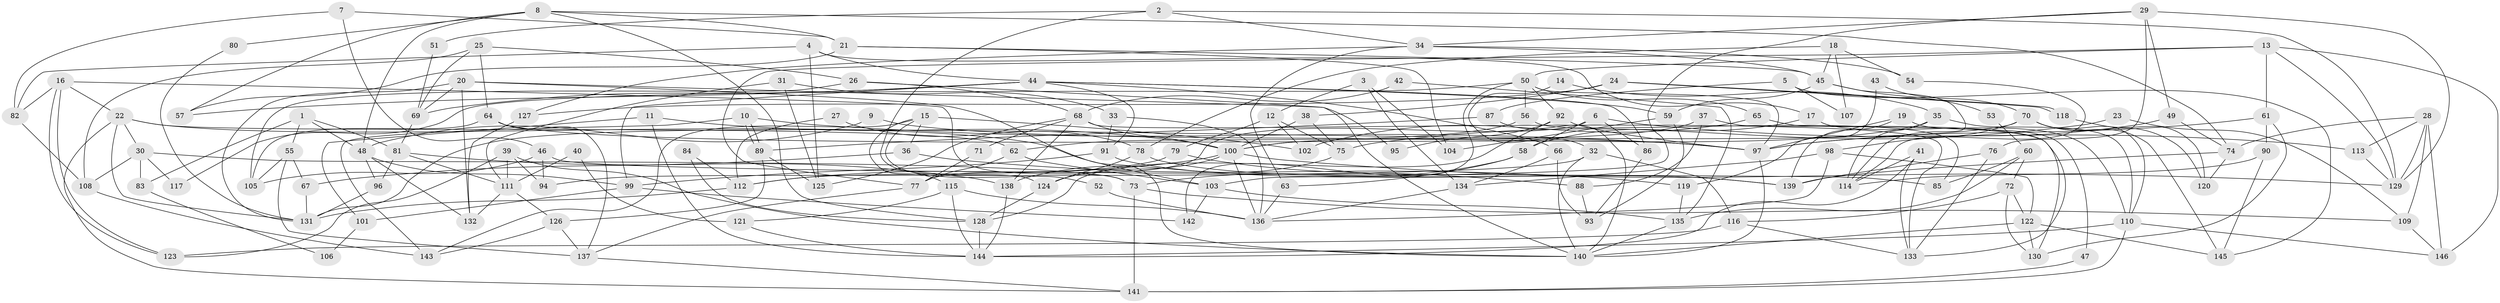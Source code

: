 // Generated by graph-tools (version 1.1) at 2025/14/03/09/25 04:14:50]
// undirected, 146 vertices, 292 edges
graph export_dot {
graph [start="1"]
  node [color=gray90,style=filled];
  1;
  2;
  3;
  4;
  5;
  6;
  7;
  8;
  9;
  10;
  11;
  12;
  13;
  14;
  15;
  16;
  17;
  18;
  19;
  20;
  21;
  22;
  23;
  24;
  25;
  26;
  27;
  28;
  29;
  30;
  31;
  32;
  33;
  34;
  35;
  36;
  37;
  38;
  39;
  40;
  41;
  42;
  43;
  44;
  45;
  46;
  47;
  48;
  49;
  50;
  51;
  52;
  53;
  54;
  55;
  56;
  57;
  58;
  59;
  60;
  61;
  62;
  63;
  64;
  65;
  66;
  67;
  68;
  69;
  70;
  71;
  72;
  73;
  74;
  75;
  76;
  77;
  78;
  79;
  80;
  81;
  82;
  83;
  84;
  85;
  86;
  87;
  88;
  89;
  90;
  91;
  92;
  93;
  94;
  95;
  96;
  97;
  98;
  99;
  100;
  101;
  102;
  103;
  104;
  105;
  106;
  107;
  108;
  109;
  110;
  111;
  112;
  113;
  114;
  115;
  116;
  117;
  118;
  119;
  120;
  121;
  122;
  123;
  124;
  125;
  126;
  127;
  128;
  129;
  130;
  131;
  132;
  133;
  134;
  135;
  136;
  137;
  138;
  139;
  140;
  141;
  142;
  143;
  144;
  145;
  146;
  1 -- 81;
  1 -- 48;
  1 -- 55;
  1 -- 83;
  2 -- 129;
  2 -- 34;
  2 -- 51;
  2 -- 124;
  3 -- 134;
  3 -- 104;
  3 -- 12;
  4 -- 44;
  4 -- 82;
  4 -- 17;
  4 -- 125;
  5 -- 145;
  5 -- 87;
  5 -- 107;
  6 -- 58;
  6 -- 77;
  6 -- 86;
  6 -- 113;
  7 -- 21;
  7 -- 46;
  7 -- 82;
  8 -- 128;
  8 -- 74;
  8 -- 21;
  8 -- 48;
  8 -- 57;
  8 -- 80;
  9 -- 97;
  9 -- 48;
  10 -- 89;
  10 -- 89;
  10 -- 97;
  10 -- 143;
  11 -- 100;
  11 -- 144;
  11 -- 101;
  12 -- 75;
  12 -- 79;
  12 -- 102;
  13 -- 50;
  13 -- 146;
  13 -- 61;
  13 -- 77;
  13 -- 129;
  14 -- 32;
  14 -- 35;
  15 -- 143;
  15 -- 102;
  15 -- 36;
  15 -- 52;
  15 -- 115;
  16 -- 123;
  16 -- 123;
  16 -- 82;
  16 -- 22;
  16 -- 73;
  17 -- 58;
  17 -- 110;
  18 -- 78;
  18 -- 54;
  18 -- 45;
  18 -- 107;
  19 -- 139;
  19 -- 97;
  19 -- 47;
  20 -- 69;
  20 -- 140;
  20 -- 95;
  20 -- 131;
  20 -- 132;
  21 -- 57;
  21 -- 45;
  21 -- 104;
  22 -- 131;
  22 -- 30;
  22 -- 62;
  22 -- 103;
  22 -- 141;
  23 -- 75;
  23 -- 109;
  24 -- 118;
  24 -- 118;
  24 -- 127;
  24 -- 38;
  25 -- 108;
  25 -- 64;
  25 -- 26;
  25 -- 69;
  26 -- 140;
  26 -- 68;
  26 -- 105;
  27 -- 112;
  27 -- 78;
  28 -- 146;
  28 -- 129;
  28 -- 74;
  28 -- 109;
  28 -- 113;
  29 -- 49;
  29 -- 129;
  29 -- 34;
  29 -- 76;
  29 -- 103;
  30 -- 73;
  30 -- 83;
  30 -- 108;
  30 -- 117;
  31 -- 111;
  31 -- 125;
  31 -- 33;
  32 -- 94;
  32 -- 116;
  32 -- 140;
  33 -- 91;
  33 -- 136;
  34 -- 45;
  34 -- 54;
  34 -- 63;
  34 -- 127;
  35 -- 100;
  35 -- 114;
  35 -- 110;
  36 -- 67;
  36 -- 119;
  37 -- 88;
  37 -- 100;
  37 -- 130;
  38 -- 100;
  38 -- 75;
  39 -- 123;
  39 -- 140;
  39 -- 94;
  39 -- 111;
  40 -- 121;
  40 -- 111;
  41 -- 114;
  41 -- 144;
  41 -- 133;
  42 -- 135;
  42 -- 68;
  43 -- 119;
  43 -- 70;
  44 -- 69;
  44 -- 99;
  44 -- 57;
  44 -- 59;
  44 -- 66;
  44 -- 86;
  44 -- 91;
  45 -- 53;
  45 -- 59;
  45 -- 114;
  46 -- 85;
  46 -- 105;
  46 -- 94;
  47 -- 141;
  48 -- 132;
  48 -- 96;
  48 -- 99;
  49 -- 97;
  49 -- 74;
  50 -- 97;
  50 -- 92;
  50 -- 56;
  50 -- 65;
  50 -- 117;
  50 -- 142;
  51 -- 69;
  52 -- 136;
  53 -- 60;
  54 -- 114;
  55 -- 137;
  55 -- 67;
  55 -- 105;
  56 -- 62;
  56 -- 85;
  58 -- 63;
  58 -- 73;
  59 -- 93;
  59 -- 104;
  60 -- 72;
  60 -- 135;
  60 -- 85;
  61 -- 97;
  61 -- 90;
  61 -- 130;
  62 -- 103;
  62 -- 77;
  63 -- 136;
  64 -- 137;
  64 -- 105;
  64 -- 97;
  65 -- 133;
  65 -- 102;
  66 -- 93;
  66 -- 134;
  67 -- 131;
  68 -- 100;
  68 -- 71;
  68 -- 125;
  68 -- 133;
  68 -- 138;
  69 -- 81;
  70 -- 131;
  70 -- 110;
  70 -- 98;
  70 -- 120;
  70 -- 145;
  71 -- 77;
  72 -- 130;
  72 -- 122;
  72 -- 116;
  73 -- 141;
  73 -- 109;
  74 -- 139;
  74 -- 120;
  75 -- 138;
  76 -- 133;
  76 -- 139;
  77 -- 137;
  78 -- 124;
  78 -- 139;
  79 -- 112;
  79 -- 88;
  80 -- 131;
  81 -- 138;
  81 -- 111;
  81 -- 96;
  82 -- 108;
  83 -- 106;
  84 -- 128;
  84 -- 112;
  86 -- 93;
  87 -- 140;
  87 -- 89;
  88 -- 93;
  89 -- 125;
  89 -- 126;
  90 -- 145;
  90 -- 114;
  91 -- 99;
  91 -- 139;
  92 -- 97;
  92 -- 128;
  92 -- 95;
  96 -- 131;
  97 -- 140;
  98 -- 134;
  98 -- 122;
  98 -- 136;
  99 -- 142;
  99 -- 101;
  100 -- 136;
  100 -- 129;
  100 -- 112;
  100 -- 124;
  101 -- 106;
  103 -- 135;
  103 -- 142;
  108 -- 143;
  109 -- 146;
  110 -- 141;
  110 -- 144;
  110 -- 146;
  111 -- 126;
  111 -- 132;
  112 -- 131;
  113 -- 129;
  115 -- 136;
  115 -- 121;
  115 -- 144;
  116 -- 133;
  116 -- 123;
  118 -- 120;
  119 -- 135;
  121 -- 144;
  122 -- 130;
  122 -- 140;
  122 -- 145;
  124 -- 128;
  126 -- 137;
  126 -- 143;
  127 -- 132;
  128 -- 144;
  134 -- 136;
  135 -- 140;
  137 -- 141;
  138 -- 144;
}
